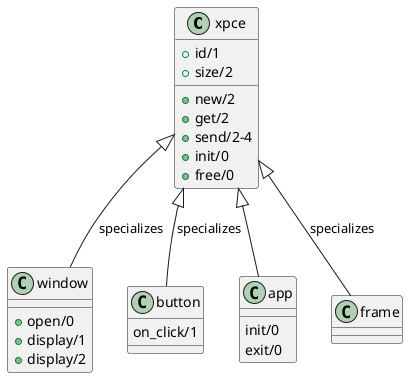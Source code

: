 @startuml

class xpce {
    {field} +id/1
    {field} +size/2
    {method} +new/2
    {method} +get/2
    {method} +send/2-4
    {method} +init/0
    {method} +free/0
}

class window {
    {method} +open/0
    {method} +display/1
    {method} +display/2
}

class button {
    {field} on_click/1
}

class app {
    {method} init/0
    {method} exit/0
}


xpce <|-- window : specializes
xpce <|-- frame : specializes
xpce <|-- button : specializes
xpce <|-- app

@enduml
